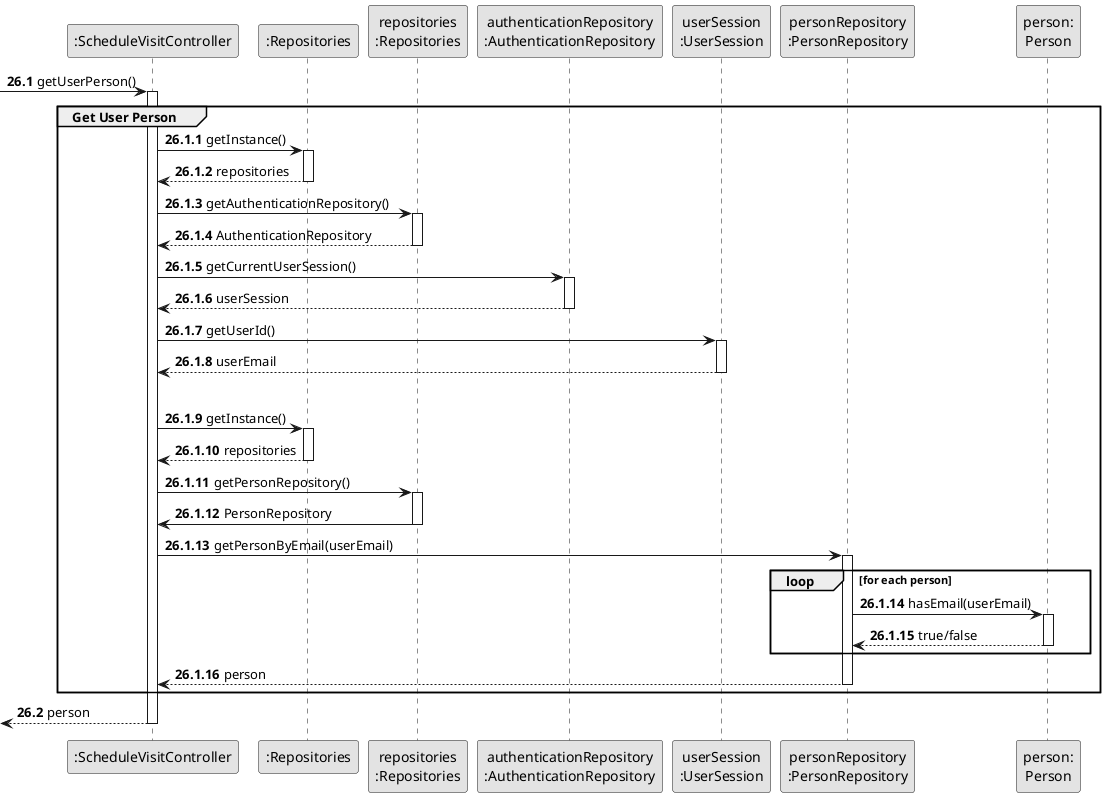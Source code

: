 @startuml
skinparam monochrome true
skinparam packageStyle rectangle
skinparam shadowing false\


participant ":ScheduleVisitController" as CTRL
participant ":Repositories" as RepositorySingleton
participant "repositories\n:Repositories" as PLAT
participant "authenticationRepository\n:AuthenticationRepository" as AuthenticationRepository
participant "userSession\n:UserSession" as SESSION
participant "personRepository\n:PersonRepository" as PersonRepository
participant "person:\nPerson" as PERSON

autonumber 26.1

     -> CTRL : getUserPerson()
     activate CTRL

autonumber 26.1.1

    group Get User Person

        CTRL -> RepositorySingleton : getInstance()
        activate RepositorySingleton

            RepositorySingleton --> CTRL : repositories
        deactivate RepositorySingleton

        CTRL -> PLAT : getAuthenticationRepository()
        activate PLAT

            PLAT --> CTRL : AuthenticationRepository
        deactivate PLAT

        CTRL -> AuthenticationRepository : getCurrentUserSession()
        activate AuthenticationRepository

           AuthenticationRepository --> CTRL : userSession
        deactivate AuthenticationRepository

        CTRL -> SESSION : getUserId()
        activate SESSION

            SESSION --> CTRL : userEmail
        deactivate SESSION
|||
        CTRL -> RepositorySingleton : getInstance()
        activate RepositorySingleton

            RepositorySingleton --> CTRL : repositories
        deactivate RepositorySingleton

        CTRL -> PLAT : getPersonRepository()
        activate PLAT

            PLAT -> CTRL : PersonRepository
        deactivate PLAT

        CTRL -> PersonRepository : getPersonByEmail(userEmail)
        activate PersonRepository

        loop for each person

            PersonRepository -> PERSON : hasEmail(userEmail)
            activate PERSON

                PERSON --> PersonRepository : true/false
            deactivate PERSON

        end loop

            PersonRepository --> CTRL : person
        deactivate PersonRepository

     end group

autonumber 26.2

        <-- CTRL : person
    deactivate CTRL

@enduml